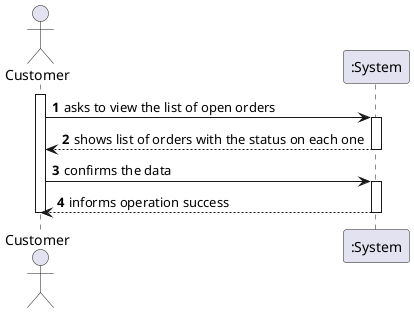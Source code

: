 @startuml
autonumber

actor "Customer" as WE

activate WE
WE -> ":System" : asks to view the list of open orders
activate ":System"

":System" --> WE : shows list of orders with the status on each one
deactivate ":System"


deactivate ":System"
WE -> ":System" : confirms the data

activate ":System"
":System" --> WE : informs operation success
deactivate ":System"

deactivate ":System"
deactivate WE

@enduml